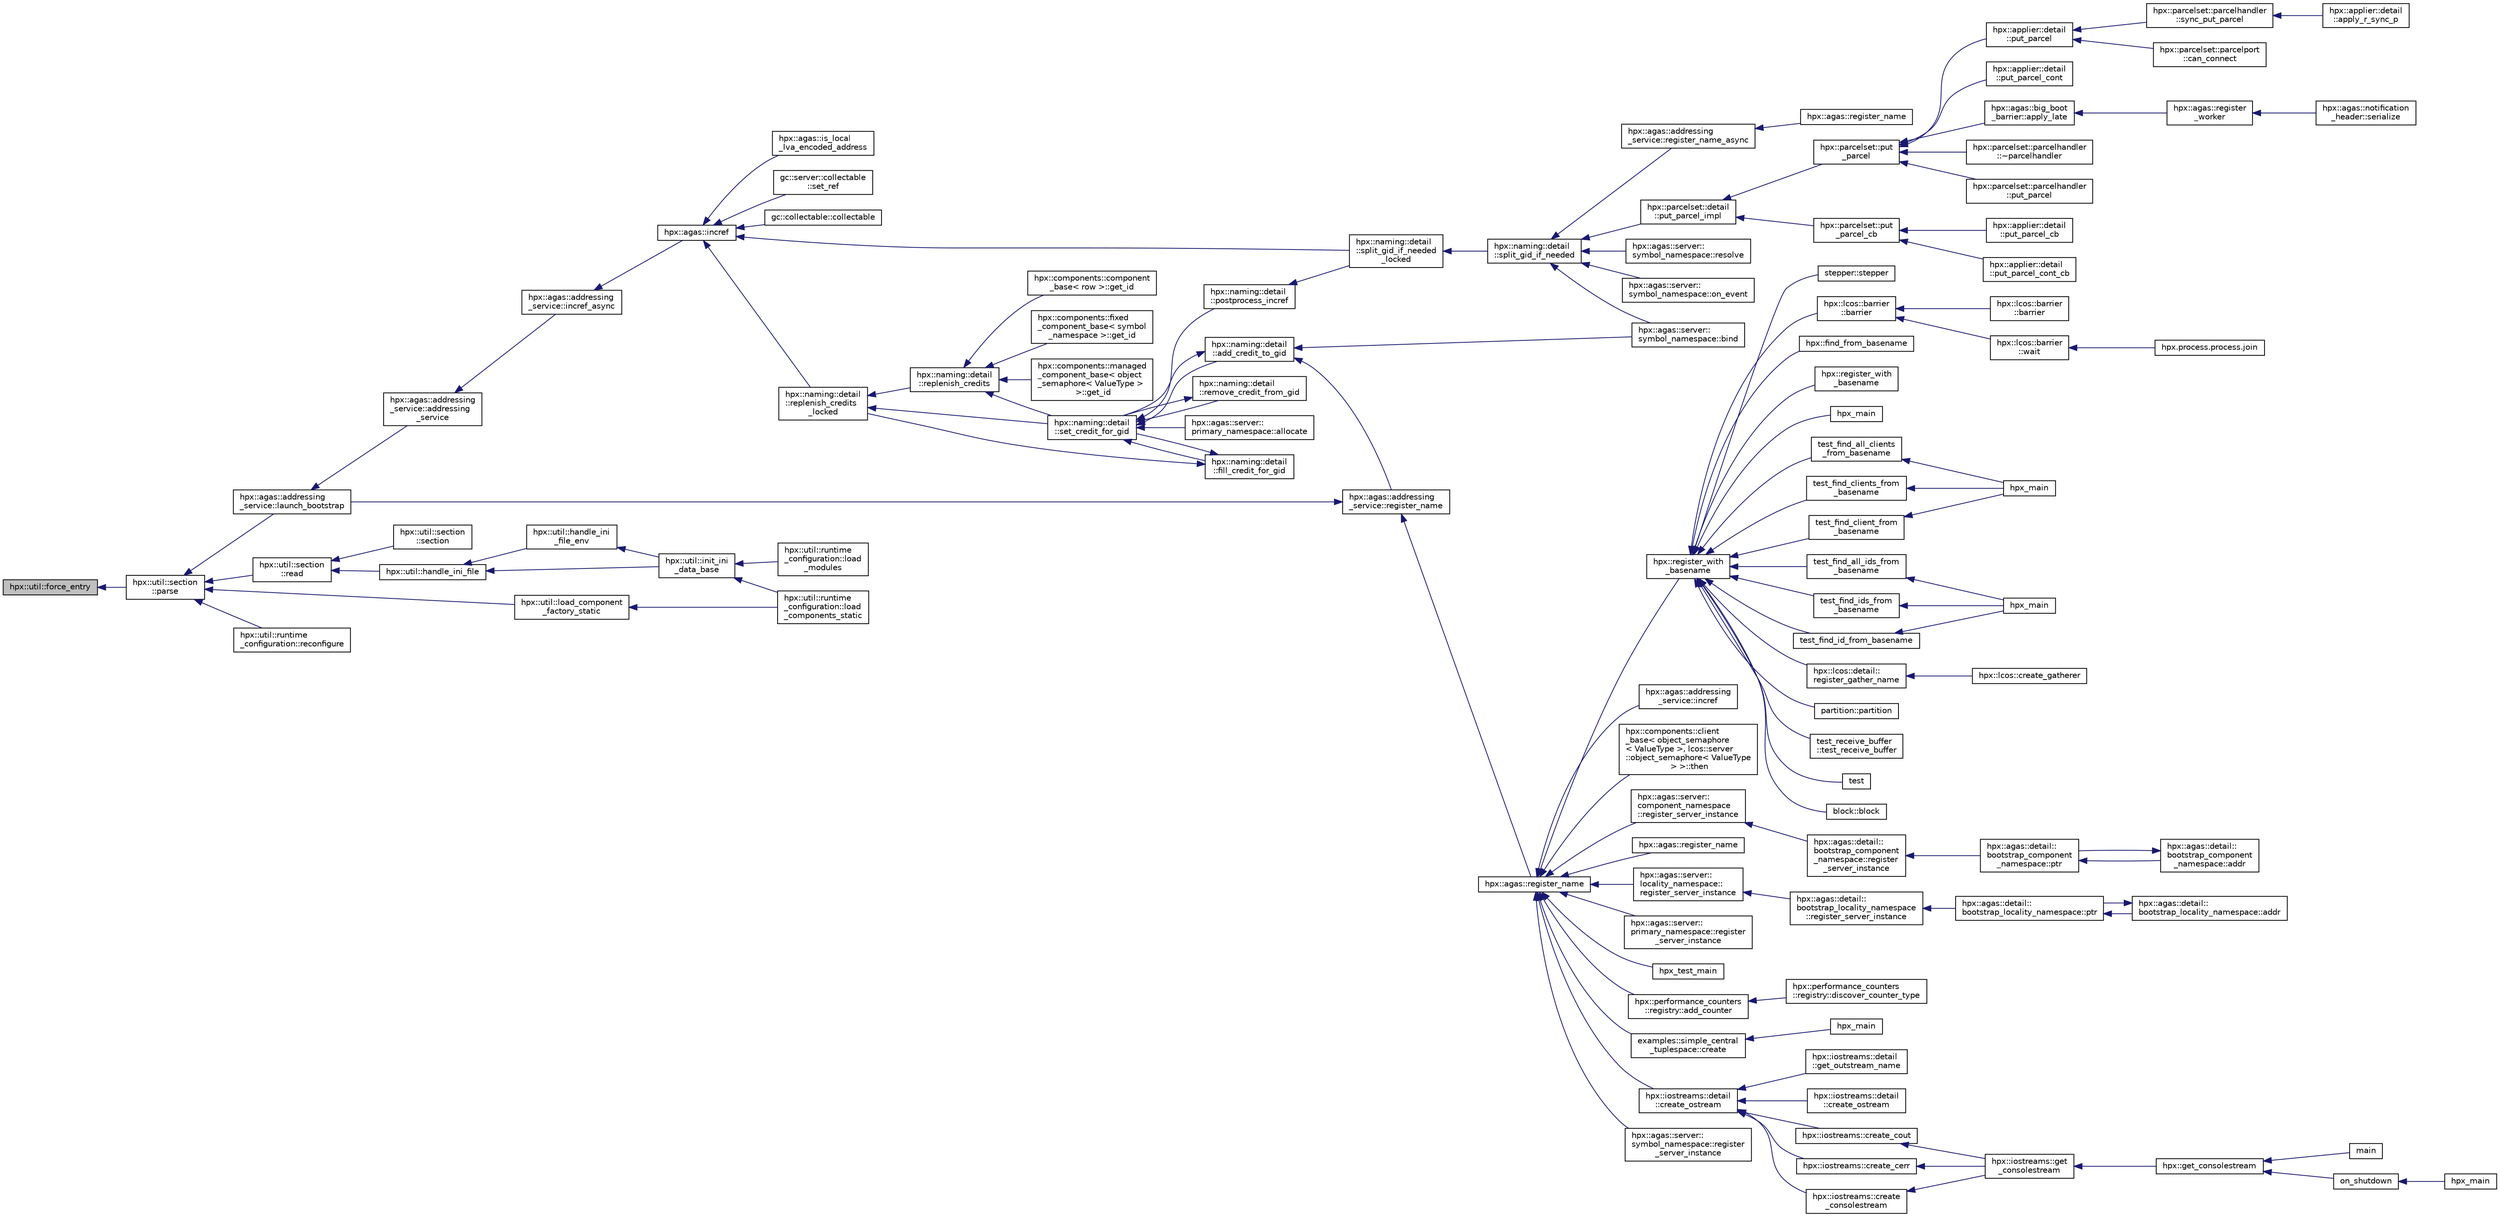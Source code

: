 digraph "hpx::util::force_entry"
{
  edge [fontname="Helvetica",fontsize="10",labelfontname="Helvetica",labelfontsize="10"];
  node [fontname="Helvetica",fontsize="10",shape=record];
  rankdir="LR";
  Node2826 [label="hpx::util::force_entry",height=0.2,width=0.4,color="black", fillcolor="grey75", style="filled", fontcolor="black"];
  Node2826 -> Node2827 [dir="back",color="midnightblue",fontsize="10",style="solid",fontname="Helvetica"];
  Node2827 [label="hpx::util::section\l::parse",height=0.2,width=0.4,color="black", fillcolor="white", style="filled",URL="$dd/de4/classhpx_1_1util_1_1section.html#ace8045f12ef654c88b68a2dfb0788cbd"];
  Node2827 -> Node2828 [dir="back",color="midnightblue",fontsize="10",style="solid",fontname="Helvetica"];
  Node2828 [label="hpx::agas::addressing\l_service::launch_bootstrap",height=0.2,width=0.4,color="black", fillcolor="white", style="filled",URL="$db/d58/structhpx_1_1agas_1_1addressing__service.html#a664380be3597d3ca31677b2ae5800e76"];
  Node2828 -> Node2829 [dir="back",color="midnightblue",fontsize="10",style="solid",fontname="Helvetica"];
  Node2829 [label="hpx::agas::addressing\l_service::addressing\l_service",height=0.2,width=0.4,color="black", fillcolor="white", style="filled",URL="$db/d58/structhpx_1_1agas_1_1addressing__service.html#a4cd885b12c530009f44f7372c197d54f"];
  Node2829 -> Node2830 [dir="back",color="midnightblue",fontsize="10",style="solid",fontname="Helvetica"];
  Node2830 [label="hpx::agas::addressing\l_service::incref_async",height=0.2,width=0.4,color="black", fillcolor="white", style="filled",URL="$db/d58/structhpx_1_1agas_1_1addressing__service.html#adae9df2634cf648f129f203c3678c1c1",tooltip="Increment the global reference count for the given id. "];
  Node2830 -> Node2831 [dir="back",color="midnightblue",fontsize="10",style="solid",fontname="Helvetica"];
  Node2831 [label="hpx::agas::incref",height=0.2,width=0.4,color="black", fillcolor="white", style="filled",URL="$dc/d54/namespacehpx_1_1agas.html#aad81d2ea721c1a5692e243ef07bf164f"];
  Node2831 -> Node2832 [dir="back",color="midnightblue",fontsize="10",style="solid",fontname="Helvetica"];
  Node2832 [label="hpx::agas::is_local\l_lva_encoded_address",height=0.2,width=0.4,color="black", fillcolor="white", style="filled",URL="$dc/d54/namespacehpx_1_1agas.html#abb5e5584ed3b536ace8e3f58415e24c2"];
  Node2831 -> Node2833 [dir="back",color="midnightblue",fontsize="10",style="solid",fontname="Helvetica"];
  Node2833 [label="gc::server::collectable\l::set_ref",height=0.2,width=0.4,color="black", fillcolor="white", style="filled",URL="$da/d76/structgc_1_1server_1_1collectable.html#a8e123e39f5a85da593dc15b5f872748d"];
  Node2831 -> Node2834 [dir="back",color="midnightblue",fontsize="10",style="solid",fontname="Helvetica"];
  Node2834 [label="gc::collectable::collectable",height=0.2,width=0.4,color="black", fillcolor="white", style="filled",URL="$da/d23/structgc_1_1collectable.html#a9ac791be34891330ff8192ac2ef68c7c"];
  Node2831 -> Node2835 [dir="back",color="midnightblue",fontsize="10",style="solid",fontname="Helvetica"];
  Node2835 [label="hpx::naming::detail\l::split_gid_if_needed\l_locked",height=0.2,width=0.4,color="black", fillcolor="white", style="filled",URL="$d5/d18/namespacehpx_1_1naming_1_1detail.html#a8a41d874bb719f702a76d483293d9d56"];
  Node2835 -> Node2836 [dir="back",color="midnightblue",fontsize="10",style="solid",fontname="Helvetica"];
  Node2836 [label="hpx::naming::detail\l::split_gid_if_needed",height=0.2,width=0.4,color="black", fillcolor="white", style="filled",URL="$d5/d18/namespacehpx_1_1naming_1_1detail.html#a106949fcb9087fb6bdca67d048d6568f"];
  Node2836 -> Node2837 [dir="back",color="midnightblue",fontsize="10",style="solid",fontname="Helvetica"];
  Node2837 [label="hpx::agas::addressing\l_service::register_name_async",height=0.2,width=0.4,color="black", fillcolor="white", style="filled",URL="$db/d58/structhpx_1_1agas_1_1addressing__service.html#adfd0ce835927a3c0396b6fc9e9fbb3cf"];
  Node2837 -> Node2838 [dir="back",color="midnightblue",fontsize="10",style="solid",fontname="Helvetica"];
  Node2838 [label="hpx::agas::register_name",height=0.2,width=0.4,color="black", fillcolor="white", style="filled",URL="$dc/d54/namespacehpx_1_1agas.html#adc43905ef74ad9948375f3948b64fc2f"];
  Node2836 -> Node2839 [dir="back",color="midnightblue",fontsize="10",style="solid",fontname="Helvetica"];
  Node2839 [label="hpx::parcelset::detail\l::put_parcel_impl",height=0.2,width=0.4,color="black", fillcolor="white", style="filled",URL="$dc/d4e/namespacehpx_1_1parcelset_1_1detail.html#a0dfe29365976960c7f5db6388e8ce603"];
  Node2839 -> Node2840 [dir="back",color="midnightblue",fontsize="10",style="solid",fontname="Helvetica"];
  Node2840 [label="hpx::parcelset::put\l_parcel",height=0.2,width=0.4,color="black", fillcolor="white", style="filled",URL="$d4/d41/namespacehpx_1_1parcelset.html#a53a9f5c6cf260dc8d06d194c96182b65"];
  Node2840 -> Node2841 [dir="back",color="midnightblue",fontsize="10",style="solid",fontname="Helvetica"];
  Node2841 [label="hpx::applier::detail\l::put_parcel",height=0.2,width=0.4,color="black", fillcolor="white", style="filled",URL="$d1/d2a/namespacehpx_1_1applier_1_1detail.html#a4d568b8071bb894a09fabfba232c2663"];
  Node2841 -> Node2842 [dir="back",color="midnightblue",fontsize="10",style="solid",fontname="Helvetica"];
  Node2842 [label="hpx::parcelset::parcelhandler\l::sync_put_parcel",height=0.2,width=0.4,color="black", fillcolor="white", style="filled",URL="$d4/d2f/classhpx_1_1parcelset_1_1parcelhandler.html#ad478f8b244ec822fcbcb84aa67b17497"];
  Node2842 -> Node2843 [dir="back",color="midnightblue",fontsize="10",style="solid",fontname="Helvetica"];
  Node2843 [label="hpx::applier::detail\l::apply_r_sync_p",height=0.2,width=0.4,color="black", fillcolor="white", style="filled",URL="$d1/d2a/namespacehpx_1_1applier_1_1detail.html#ab69485311adeb590afa621a4b4be595d"];
  Node2841 -> Node2844 [dir="back",color="midnightblue",fontsize="10",style="solid",fontname="Helvetica"];
  Node2844 [label="hpx::parcelset::parcelport\l::can_connect",height=0.2,width=0.4,color="black", fillcolor="white", style="filled",URL="$d9/d67/classhpx_1_1parcelset_1_1parcelport.html#a68bd6750625124e4de6309e74283a767"];
  Node2840 -> Node2845 [dir="back",color="midnightblue",fontsize="10",style="solid",fontname="Helvetica"];
  Node2845 [label="hpx::applier::detail\l::put_parcel_cont",height=0.2,width=0.4,color="black", fillcolor="white", style="filled",URL="$d1/d2a/namespacehpx_1_1applier_1_1detail.html#aa5119ce6a8f642d2bacf23dc42ade0f9"];
  Node2840 -> Node2846 [dir="back",color="midnightblue",fontsize="10",style="solid",fontname="Helvetica"];
  Node2846 [label="hpx::agas::big_boot\l_barrier::apply_late",height=0.2,width=0.4,color="black", fillcolor="white", style="filled",URL="$d8/db6/structhpx_1_1agas_1_1big__boot__barrier.html#a9148a04a25bea5a37d77b3ff20e1ebfb"];
  Node2846 -> Node2847 [dir="back",color="midnightblue",fontsize="10",style="solid",fontname="Helvetica"];
  Node2847 [label="hpx::agas::register\l_worker",height=0.2,width=0.4,color="black", fillcolor="white", style="filled",URL="$dc/d54/namespacehpx_1_1agas.html#a3c98dc053a97fca0f3f3b5719d9f8336"];
  Node2847 -> Node2848 [dir="back",color="midnightblue",fontsize="10",style="solid",fontname="Helvetica"];
  Node2848 [label="hpx::agas::notification\l_header::serialize",height=0.2,width=0.4,color="black", fillcolor="white", style="filled",URL="$de/dae/structhpx_1_1agas_1_1notification__header.html#aa028cf0e80baf9259523c340c4568634"];
  Node2840 -> Node2849 [dir="back",color="midnightblue",fontsize="10",style="solid",fontname="Helvetica"];
  Node2849 [label="hpx::parcelset::parcelhandler\l::~parcelhandler",height=0.2,width=0.4,color="black", fillcolor="white", style="filled",URL="$d4/d2f/classhpx_1_1parcelset_1_1parcelhandler.html#a938c1c4259b1be845dc0197465969a17"];
  Node2840 -> Node2850 [dir="back",color="midnightblue",fontsize="10",style="solid",fontname="Helvetica"];
  Node2850 [label="hpx::parcelset::parcelhandler\l::put_parcel",height=0.2,width=0.4,color="black", fillcolor="white", style="filled",URL="$d4/d2f/classhpx_1_1parcelset_1_1parcelhandler.html#aad45344f98c3f15456325c7270ae5ade"];
  Node2839 -> Node2851 [dir="back",color="midnightblue",fontsize="10",style="solid",fontname="Helvetica"];
  Node2851 [label="hpx::parcelset::put\l_parcel_cb",height=0.2,width=0.4,color="black", fillcolor="white", style="filled",URL="$d4/d41/namespacehpx_1_1parcelset.html#a44a60f48094a44cbb7f52b7807dc56ff"];
  Node2851 -> Node2852 [dir="back",color="midnightblue",fontsize="10",style="solid",fontname="Helvetica"];
  Node2852 [label="hpx::applier::detail\l::put_parcel_cb",height=0.2,width=0.4,color="black", fillcolor="white", style="filled",URL="$d1/d2a/namespacehpx_1_1applier_1_1detail.html#a96b7471f7a59fa4d3d298e562507c339"];
  Node2851 -> Node2853 [dir="back",color="midnightblue",fontsize="10",style="solid",fontname="Helvetica"];
  Node2853 [label="hpx::applier::detail\l::put_parcel_cont_cb",height=0.2,width=0.4,color="black", fillcolor="white", style="filled",URL="$d1/d2a/namespacehpx_1_1applier_1_1detail.html#acb5d7569cd53998c51e4b48f09d62e83"];
  Node2836 -> Node2854 [dir="back",color="midnightblue",fontsize="10",style="solid",fontname="Helvetica"];
  Node2854 [label="hpx::agas::server::\lsymbol_namespace::bind",height=0.2,width=0.4,color="black", fillcolor="white", style="filled",URL="$dc/da6/structhpx_1_1agas_1_1server_1_1symbol__namespace.html#a229ead0876ac8c5754793a2ca68de559"];
  Node2836 -> Node2855 [dir="back",color="midnightblue",fontsize="10",style="solid",fontname="Helvetica"];
  Node2855 [label="hpx::agas::server::\lsymbol_namespace::resolve",height=0.2,width=0.4,color="black", fillcolor="white", style="filled",URL="$dc/da6/structhpx_1_1agas_1_1server_1_1symbol__namespace.html#aec3fc24e40dc96142eb77537945e92d5"];
  Node2836 -> Node2856 [dir="back",color="midnightblue",fontsize="10",style="solid",fontname="Helvetica"];
  Node2856 [label="hpx::agas::server::\lsymbol_namespace::on_event",height=0.2,width=0.4,color="black", fillcolor="white", style="filled",URL="$dc/da6/structhpx_1_1agas_1_1server_1_1symbol__namespace.html#abbfcf18e8d40612e4fa618a39a2fc492"];
  Node2831 -> Node2857 [dir="back",color="midnightblue",fontsize="10",style="solid",fontname="Helvetica"];
  Node2857 [label="hpx::naming::detail\l::replenish_credits\l_locked",height=0.2,width=0.4,color="black", fillcolor="white", style="filled",URL="$d5/d18/namespacehpx_1_1naming_1_1detail.html#a011ed4fa9a2f4d4319adc54943fa03d6"];
  Node2857 -> Node2858 [dir="back",color="midnightblue",fontsize="10",style="solid",fontname="Helvetica"];
  Node2858 [label="hpx::naming::detail\l::replenish_credits",height=0.2,width=0.4,color="black", fillcolor="white", style="filled",URL="$d5/d18/namespacehpx_1_1naming_1_1detail.html#aab806d937bd01894af129d3d3cbb22f4"];
  Node2858 -> Node2859 [dir="back",color="midnightblue",fontsize="10",style="solid",fontname="Helvetica"];
  Node2859 [label="hpx::components::component\l_base\< row \>::get_id",height=0.2,width=0.4,color="black", fillcolor="white", style="filled",URL="$d2/de6/classhpx_1_1components_1_1component__base.html#a4c8fd93514039bdf01c48d66d82b19cd"];
  Node2858 -> Node2860 [dir="back",color="midnightblue",fontsize="10",style="solid",fontname="Helvetica"];
  Node2860 [label="hpx::components::fixed\l_component_base\< symbol\l_namespace \>::get_id",height=0.2,width=0.4,color="black", fillcolor="white", style="filled",URL="$df/dfd/classhpx_1_1components_1_1fixed__component__base.html#a3066d2c2779a65cd20ce98b87e4dd4c2"];
  Node2858 -> Node2861 [dir="back",color="midnightblue",fontsize="10",style="solid",fontname="Helvetica"];
  Node2861 [label="hpx::components::managed\l_component_base\< object\l_semaphore\< ValueType \>\l \>::get_id",height=0.2,width=0.4,color="black", fillcolor="white", style="filled",URL="$d1/d7b/classhpx_1_1components_1_1managed__component__base.html#ac026850ad861e1da5393943cf5751708"];
  Node2858 -> Node2862 [dir="back",color="midnightblue",fontsize="10",style="solid",fontname="Helvetica"];
  Node2862 [label="hpx::naming::detail\l::set_credit_for_gid",height=0.2,width=0.4,color="black", fillcolor="white", style="filled",URL="$d5/d18/namespacehpx_1_1naming_1_1detail.html#a87703193ff814a4e1c912e98e655ec51"];
  Node2862 -> Node2863 [dir="back",color="midnightblue",fontsize="10",style="solid",fontname="Helvetica"];
  Node2863 [label="hpx::naming::detail\l::postprocess_incref",height=0.2,width=0.4,color="black", fillcolor="white", style="filled",URL="$d5/d18/namespacehpx_1_1naming_1_1detail.html#a9d2708b2b1a4087d64195137b077ef1d"];
  Node2863 -> Node2835 [dir="back",color="midnightblue",fontsize="10",style="solid",fontname="Helvetica"];
  Node2862 -> Node2864 [dir="back",color="midnightblue",fontsize="10",style="solid",fontname="Helvetica"];
  Node2864 [label="hpx::naming::detail\l::add_credit_to_gid",height=0.2,width=0.4,color="black", fillcolor="white", style="filled",URL="$d5/d18/namespacehpx_1_1naming_1_1detail.html#ab13848a91587535a393be4def980e832"];
  Node2864 -> Node2865 [dir="back",color="midnightblue",fontsize="10",style="solid",fontname="Helvetica"];
  Node2865 [label="hpx::agas::addressing\l_service::register_name",height=0.2,width=0.4,color="black", fillcolor="white", style="filled",URL="$db/d58/structhpx_1_1agas_1_1addressing__service.html#a5929d7fd681a5ed692bfbeaa503fc32d",tooltip="Register a global name with a global address (id) "];
  Node2865 -> Node2828 [dir="back",color="midnightblue",fontsize="10",style="solid",fontname="Helvetica"];
  Node2865 -> Node2866 [dir="back",color="midnightblue",fontsize="10",style="solid",fontname="Helvetica"];
  Node2866 [label="hpx::agas::register_name",height=0.2,width=0.4,color="black", fillcolor="white", style="filled",URL="$dc/d54/namespacehpx_1_1agas.html#a3812793adbf5e7d8c6b468595ac0823f"];
  Node2866 -> Node2867 [dir="back",color="midnightblue",fontsize="10",style="solid",fontname="Helvetica"];
  Node2867 [label="hpx::register_with\l_basename",height=0.2,width=0.4,color="black", fillcolor="white", style="filled",URL="$d8/d83/namespacehpx.html#acf88178dc8c98cb0d7396325b3ccffdd",tooltip="Register the given id using the given base name. "];
  Node2867 -> Node2868 [dir="back",color="midnightblue",fontsize="10",style="solid",fontname="Helvetica"];
  Node2868 [label="stepper::stepper",height=0.2,width=0.4,color="black", fillcolor="white", style="filled",URL="$d0/da6/structstepper.html#a3d3b661e2502d80c80775c190f5585e2"];
  Node2867 -> Node2869 [dir="back",color="midnightblue",fontsize="10",style="solid",fontname="Helvetica"];
  Node2869 [label="hpx::lcos::barrier\l::barrier",height=0.2,width=0.4,color="black", fillcolor="white", style="filled",URL="$d9/dab/classhpx_1_1lcos_1_1barrier.html#ae8e5bad1b2828970404b5d280137d579"];
  Node2869 -> Node2870 [dir="back",color="midnightblue",fontsize="10",style="solid",fontname="Helvetica"];
  Node2870 [label="hpx::lcos::barrier\l::barrier",height=0.2,width=0.4,color="black", fillcolor="white", style="filled",URL="$d9/dab/classhpx_1_1lcos_1_1barrier.html#a8a9fc05508fad7cd1d8014bee0e1d221"];
  Node2869 -> Node2871 [dir="back",color="midnightblue",fontsize="10",style="solid",fontname="Helvetica"];
  Node2871 [label="hpx::lcos::barrier\l::wait",height=0.2,width=0.4,color="black", fillcolor="white", style="filled",URL="$d9/dab/classhpx_1_1lcos_1_1barrier.html#a1fcac5ce49dd1b9800affc8c8b84e4c9"];
  Node2871 -> Node2872 [dir="back",color="midnightblue",fontsize="10",style="solid",fontname="Helvetica"];
  Node2872 [label="hpx.process.process.join",height=0.2,width=0.4,color="black", fillcolor="white", style="filled",URL="$d3/d41/classhpx_1_1process_1_1process.html#acc7ec4687f3bf5ae121ef7b494d991d8"];
  Node2867 -> Node2873 [dir="back",color="midnightblue",fontsize="10",style="solid",fontname="Helvetica"];
  Node2873 [label="hpx::find_from_basename",height=0.2,width=0.4,color="black", fillcolor="white", style="filled",URL="$d8/d83/namespacehpx.html#a02d4c4317d9d663b22c2e47aab0b56df",tooltip="Return registered id from the given base name and sequence number. "];
  Node2867 -> Node2874 [dir="back",color="midnightblue",fontsize="10",style="solid",fontname="Helvetica"];
  Node2874 [label="hpx::register_with\l_basename",height=0.2,width=0.4,color="black", fillcolor="white", style="filled",URL="$d8/d83/namespacehpx.html#a09a6c6ffc84d21df225c3f5730de31d0"];
  Node2867 -> Node2875 [dir="back",color="midnightblue",fontsize="10",style="solid",fontname="Helvetica"];
  Node2875 [label="hpx_main",height=0.2,width=0.4,color="black", fillcolor="white", style="filled",URL="$db/d8d/duplicate__id__registration__1596_8cpp.html#aefd26dd818037509b2241068d57e3e1d"];
  Node2867 -> Node2876 [dir="back",color="midnightblue",fontsize="10",style="solid",fontname="Helvetica"];
  Node2876 [label="test_find_all_clients\l_from_basename",height=0.2,width=0.4,color="black", fillcolor="white", style="filled",URL="$dc/d15/find__clients__from__prefix_8cpp.html#aa57a9747db04f3feb78e2e423232d1f9"];
  Node2876 -> Node2877 [dir="back",color="midnightblue",fontsize="10",style="solid",fontname="Helvetica"];
  Node2877 [label="hpx_main",height=0.2,width=0.4,color="black", fillcolor="white", style="filled",URL="$dc/d15/find__clients__from__prefix_8cpp.html#aefd26dd818037509b2241068d57e3e1d"];
  Node2867 -> Node2878 [dir="back",color="midnightblue",fontsize="10",style="solid",fontname="Helvetica"];
  Node2878 [label="test_find_clients_from\l_basename",height=0.2,width=0.4,color="black", fillcolor="white", style="filled",URL="$dc/d15/find__clients__from__prefix_8cpp.html#a6fef840f56014443521cc99c2d9d781c"];
  Node2878 -> Node2877 [dir="back",color="midnightblue",fontsize="10",style="solid",fontname="Helvetica"];
  Node2867 -> Node2879 [dir="back",color="midnightblue",fontsize="10",style="solid",fontname="Helvetica"];
  Node2879 [label="test_find_client_from\l_basename",height=0.2,width=0.4,color="black", fillcolor="white", style="filled",URL="$dc/d15/find__clients__from__prefix_8cpp.html#a61a7f45bc9dd018d57ea2230824dab25"];
  Node2879 -> Node2877 [dir="back",color="midnightblue",fontsize="10",style="solid",fontname="Helvetica"];
  Node2867 -> Node2880 [dir="back",color="midnightblue",fontsize="10",style="solid",fontname="Helvetica"];
  Node2880 [label="test_find_all_ids_from\l_basename",height=0.2,width=0.4,color="black", fillcolor="white", style="filled",URL="$dc/df3/find__ids__from__prefix_8cpp.html#a369302d85871c563e109f575d4c3d29c"];
  Node2880 -> Node2881 [dir="back",color="midnightblue",fontsize="10",style="solid",fontname="Helvetica"];
  Node2881 [label="hpx_main",height=0.2,width=0.4,color="black", fillcolor="white", style="filled",URL="$dc/df3/find__ids__from__prefix_8cpp.html#aefd26dd818037509b2241068d57e3e1d"];
  Node2867 -> Node2882 [dir="back",color="midnightblue",fontsize="10",style="solid",fontname="Helvetica"];
  Node2882 [label="test_find_ids_from\l_basename",height=0.2,width=0.4,color="black", fillcolor="white", style="filled",URL="$dc/df3/find__ids__from__prefix_8cpp.html#a4526a7a41c258e2aedcdabd4ece4f4ba"];
  Node2882 -> Node2881 [dir="back",color="midnightblue",fontsize="10",style="solid",fontname="Helvetica"];
  Node2867 -> Node2883 [dir="back",color="midnightblue",fontsize="10",style="solid",fontname="Helvetica"];
  Node2883 [label="test_find_id_from_basename",height=0.2,width=0.4,color="black", fillcolor="white", style="filled",URL="$dc/df3/find__ids__from__prefix_8cpp.html#a35b932e250f78d774db87c971e42adce"];
  Node2883 -> Node2881 [dir="back",color="midnightblue",fontsize="10",style="solid",fontname="Helvetica"];
  Node2867 -> Node2884 [dir="back",color="midnightblue",fontsize="10",style="solid",fontname="Helvetica"];
  Node2884 [label="hpx::lcos::detail::\lregister_gather_name",height=0.2,width=0.4,color="black", fillcolor="white", style="filled",URL="$d4/d6c/namespacehpx_1_1lcos_1_1detail.html#afb3d3eafe04150308d004869a96242b3"];
  Node2884 -> Node2885 [dir="back",color="midnightblue",fontsize="10",style="solid",fontname="Helvetica"];
  Node2885 [label="hpx::lcos::create_gatherer",height=0.2,width=0.4,color="black", fillcolor="white", style="filled",URL="$d2/dc9/namespacehpx_1_1lcos.html#aaa3e2a825ca566eee4e3c0cfc19b5dc3"];
  Node2867 -> Node2886 [dir="back",color="midnightblue",fontsize="10",style="solid",fontname="Helvetica"];
  Node2886 [label="partition::partition",height=0.2,width=0.4,color="black", fillcolor="white", style="filled",URL="$d3/d98/structpartition.html#a949115c70a8ed7802ec756677063507b"];
  Node2867 -> Node2887 [dir="back",color="midnightblue",fontsize="10",style="solid",fontname="Helvetica"];
  Node2887 [label="test_receive_buffer\l::test_receive_buffer",height=0.2,width=0.4,color="black", fillcolor="white", style="filled",URL="$d1/d2e/structtest__receive__buffer.html#a501e8703c3a9d33b23c67cc3782a3052"];
  Node2867 -> Node2888 [dir="back",color="midnightblue",fontsize="10",style="solid",fontname="Helvetica"];
  Node2888 [label="test",height=0.2,width=0.4,color="black", fillcolor="white", style="filled",URL="$db/d95/register__with__basename__1804_8cpp.html#ae1a3968e7947464bee7714f6d43b7002"];
  Node2867 -> Node2889 [dir="back",color="midnightblue",fontsize="10",style="solid",fontname="Helvetica"];
  Node2889 [label="block::block",height=0.2,width=0.4,color="black", fillcolor="white", style="filled",URL="$d1/d7f/structblock.html#ad2fe04030b850ffa3f213c85f848c0c9"];
  Node2866 -> Node2890 [dir="back",color="midnightblue",fontsize="10",style="solid",fontname="Helvetica"];
  Node2890 [label="hpx::agas::addressing\l_service::incref",height=0.2,width=0.4,color="black", fillcolor="white", style="filled",URL="$db/d58/structhpx_1_1agas_1_1addressing__service.html#a77add8ef493b3ff577876bbbde8b2ead"];
  Node2866 -> Node2891 [dir="back",color="midnightblue",fontsize="10",style="solid",fontname="Helvetica"];
  Node2891 [label="hpx::components::client\l_base\< object_semaphore\l\< ValueType \>, lcos::server\l::object_semaphore\< ValueType\l \> \>::then",height=0.2,width=0.4,color="black", fillcolor="white", style="filled",URL="$d9/dad/classhpx_1_1components_1_1client__base.html#a195e205b5917c50455e9eab169045a2f"];
  Node2866 -> Node2892 [dir="back",color="midnightblue",fontsize="10",style="solid",fontname="Helvetica"];
  Node2892 [label="hpx::agas::server::\lcomponent_namespace\l::register_server_instance",height=0.2,width=0.4,color="black", fillcolor="white", style="filled",URL="$d4/dc8/structhpx_1_1agas_1_1server_1_1component__namespace.html#aa114cf679cc56f70c05ab18aff971ecb"];
  Node2892 -> Node2893 [dir="back",color="midnightblue",fontsize="10",style="solid",fontname="Helvetica"];
  Node2893 [label="hpx::agas::detail::\lbootstrap_component\l_namespace::register\l_server_instance",height=0.2,width=0.4,color="black", fillcolor="white", style="filled",URL="$d4/db7/structhpx_1_1agas_1_1detail_1_1bootstrap__component__namespace.html#abbc31dcbeb87361092d40afcfbd456b8"];
  Node2893 -> Node2894 [dir="back",color="midnightblue",fontsize="10",style="solid",fontname="Helvetica"];
  Node2894 [label="hpx::agas::detail::\lbootstrap_component\l_namespace::ptr",height=0.2,width=0.4,color="black", fillcolor="white", style="filled",URL="$d4/db7/structhpx_1_1agas_1_1detail_1_1bootstrap__component__namespace.html#a2ddc1b51e40d6b5c32f7eeba52a7527d"];
  Node2894 -> Node2895 [dir="back",color="midnightblue",fontsize="10",style="solid",fontname="Helvetica"];
  Node2895 [label="hpx::agas::detail::\lbootstrap_component\l_namespace::addr",height=0.2,width=0.4,color="black", fillcolor="white", style="filled",URL="$d4/db7/structhpx_1_1agas_1_1detail_1_1bootstrap__component__namespace.html#a4947343cef580d3a72f9fcb6803a54b1"];
  Node2895 -> Node2894 [dir="back",color="midnightblue",fontsize="10",style="solid",fontname="Helvetica"];
  Node2866 -> Node2896 [dir="back",color="midnightblue",fontsize="10",style="solid",fontname="Helvetica"];
  Node2896 [label="hpx::agas::register_name",height=0.2,width=0.4,color="black", fillcolor="white", style="filled",URL="$dc/d54/namespacehpx_1_1agas.html#a2430195ce3eb5a044693ffff42ac4124"];
  Node2866 -> Node2897 [dir="back",color="midnightblue",fontsize="10",style="solid",fontname="Helvetica"];
  Node2897 [label="hpx::agas::server::\llocality_namespace::\lregister_server_instance",height=0.2,width=0.4,color="black", fillcolor="white", style="filled",URL="$dc/d72/structhpx_1_1agas_1_1server_1_1locality__namespace.html#af1491746c7368e3824c99bc100f18734"];
  Node2897 -> Node2898 [dir="back",color="midnightblue",fontsize="10",style="solid",fontname="Helvetica"];
  Node2898 [label="hpx::agas::detail::\lbootstrap_locality_namespace\l::register_server_instance",height=0.2,width=0.4,color="black", fillcolor="white", style="filled",URL="$d2/d28/structhpx_1_1agas_1_1detail_1_1bootstrap__locality__namespace.html#ae300573bed5ba4de244854736bc93372"];
  Node2898 -> Node2899 [dir="back",color="midnightblue",fontsize="10",style="solid",fontname="Helvetica"];
  Node2899 [label="hpx::agas::detail::\lbootstrap_locality_namespace::ptr",height=0.2,width=0.4,color="black", fillcolor="white", style="filled",URL="$d2/d28/structhpx_1_1agas_1_1detail_1_1bootstrap__locality__namespace.html#a5d4dcef228d9a8e6040f2e404546a7b8"];
  Node2899 -> Node2900 [dir="back",color="midnightblue",fontsize="10",style="solid",fontname="Helvetica"];
  Node2900 [label="hpx::agas::detail::\lbootstrap_locality_namespace::addr",height=0.2,width=0.4,color="black", fillcolor="white", style="filled",URL="$d2/d28/structhpx_1_1agas_1_1detail_1_1bootstrap__locality__namespace.html#a6a5b1a39f25283d49aae9a42b5c4388a"];
  Node2900 -> Node2899 [dir="back",color="midnightblue",fontsize="10",style="solid",fontname="Helvetica"];
  Node2866 -> Node2901 [dir="back",color="midnightblue",fontsize="10",style="solid",fontname="Helvetica"];
  Node2901 [label="hpx::agas::server::\lprimary_namespace::register\l_server_instance",height=0.2,width=0.4,color="black", fillcolor="white", style="filled",URL="$d7/d3a/structhpx_1_1agas_1_1server_1_1primary__namespace.html#a8d3a53331e87a1a6a16a53a0f5c5d759"];
  Node2866 -> Node2902 [dir="back",color="midnightblue",fontsize="10",style="solid",fontname="Helvetica"];
  Node2902 [label="hpx_test_main",height=0.2,width=0.4,color="black", fillcolor="white", style="filled",URL="$d9/deb/refcnted__symbol__to__local__object_8cpp.html#a9a1c75cfa4bc8637fb9e22dfdca0891a"];
  Node2866 -> Node2903 [dir="back",color="midnightblue",fontsize="10",style="solid",fontname="Helvetica"];
  Node2903 [label="hpx::performance_counters\l::registry::add_counter",height=0.2,width=0.4,color="black", fillcolor="white", style="filled",URL="$d2/d02/classhpx_1_1performance__counters_1_1registry.html#a161780fff85c669515be3253f0e29fa5",tooltip="Add an existing performance counter instance to the registry. "];
  Node2903 -> Node2904 [dir="back",color="midnightblue",fontsize="10",style="solid",fontname="Helvetica"];
  Node2904 [label="hpx::performance_counters\l::registry::discover_counter_type",height=0.2,width=0.4,color="black", fillcolor="white", style="filled",URL="$d2/d02/classhpx_1_1performance__counters_1_1registry.html#af060ad9ba59fefe302c89bd8e80227d9"];
  Node2866 -> Node2905 [dir="back",color="midnightblue",fontsize="10",style="solid",fontname="Helvetica"];
  Node2905 [label="examples::simple_central\l_tuplespace::create",height=0.2,width=0.4,color="black", fillcolor="white", style="filled",URL="$d5/d1b/classexamples_1_1simple__central__tuplespace.html#a56c807f1fdd13e282e0ab8f45fdcf0b7"];
  Node2905 -> Node2906 [dir="back",color="midnightblue",fontsize="10",style="solid",fontname="Helvetica"];
  Node2906 [label="hpx_main",height=0.2,width=0.4,color="black", fillcolor="white", style="filled",URL="$d1/d7b/simple__central__tuplespace__client_8cpp.html#aefd26dd818037509b2241068d57e3e1d"];
  Node2866 -> Node2907 [dir="back",color="midnightblue",fontsize="10",style="solid",fontname="Helvetica"];
  Node2907 [label="hpx::iostreams::detail\l::create_ostream",height=0.2,width=0.4,color="black", fillcolor="white", style="filled",URL="$de/d26/namespacehpx_1_1iostreams_1_1detail.html#a2532c6c409d765cc96f0f062dd1807ea"];
  Node2907 -> Node2908 [dir="back",color="midnightblue",fontsize="10",style="solid",fontname="Helvetica"];
  Node2908 [label="hpx::iostreams::detail\l::get_outstream_name",height=0.2,width=0.4,color="black", fillcolor="white", style="filled",URL="$de/d26/namespacehpx_1_1iostreams_1_1detail.html#a4e5f42733aacfd1b6f845141cc8bd755"];
  Node2907 -> Node2909 [dir="back",color="midnightblue",fontsize="10",style="solid",fontname="Helvetica"];
  Node2909 [label="hpx::iostreams::detail\l::create_ostream",height=0.2,width=0.4,color="black", fillcolor="white", style="filled",URL="$de/d26/namespacehpx_1_1iostreams_1_1detail.html#a6a1ed0a7709d7cba5b0feb9d3752fb31"];
  Node2907 -> Node2910 [dir="back",color="midnightblue",fontsize="10",style="solid",fontname="Helvetica"];
  Node2910 [label="hpx::iostreams::create_cout",height=0.2,width=0.4,color="black", fillcolor="white", style="filled",URL="$dd/d1d/namespacehpx_1_1iostreams.html#a9a178fadf70f9b3c6f74274409a7bc69"];
  Node2910 -> Node2911 [dir="back",color="midnightblue",fontsize="10",style="solid",fontname="Helvetica"];
  Node2911 [label="hpx::iostreams::get\l_consolestream",height=0.2,width=0.4,color="black", fillcolor="white", style="filled",URL="$dd/d1d/namespacehpx_1_1iostreams.html#ac4a2ed792a4f5bdcb286ba83f5cd261d"];
  Node2911 -> Node2912 [dir="back",color="midnightblue",fontsize="10",style="solid",fontname="Helvetica"];
  Node2912 [label="hpx::get_consolestream",height=0.2,width=0.4,color="black", fillcolor="white", style="filled",URL="$d8/d83/namespacehpx.html#af305e0b2731f998440d87c7500187a11"];
  Node2912 -> Node2913 [dir="back",color="midnightblue",fontsize="10",style="solid",fontname="Helvetica"];
  Node2913 [label="main",height=0.2,width=0.4,color="black", fillcolor="white", style="filled",URL="$db/dd0/lost__output__2236_8cpp.html#a3c04138a5bfe5d72780bb7e82a18e627"];
  Node2912 -> Node2914 [dir="back",color="midnightblue",fontsize="10",style="solid",fontname="Helvetica"];
  Node2914 [label="on_shutdown",height=0.2,width=0.4,color="black", fillcolor="white", style="filled",URL="$de/d67/no__output__1173_8cpp.html#ada3655c097ed162539aadedb0de3673b"];
  Node2914 -> Node2915 [dir="back",color="midnightblue",fontsize="10",style="solid",fontname="Helvetica"];
  Node2915 [label="hpx_main",height=0.2,width=0.4,color="black", fillcolor="white", style="filled",URL="$de/d67/no__output__1173_8cpp.html#a4ca51ec94fa82421fc621b58eef7b01c"];
  Node2907 -> Node2916 [dir="back",color="midnightblue",fontsize="10",style="solid",fontname="Helvetica"];
  Node2916 [label="hpx::iostreams::create_cerr",height=0.2,width=0.4,color="black", fillcolor="white", style="filled",URL="$dd/d1d/namespacehpx_1_1iostreams.html#aecf4f2ddc53a24fe917ce7cca0bda378"];
  Node2916 -> Node2911 [dir="back",color="midnightblue",fontsize="10",style="solid",fontname="Helvetica"];
  Node2907 -> Node2917 [dir="back",color="midnightblue",fontsize="10",style="solid",fontname="Helvetica"];
  Node2917 [label="hpx::iostreams::create\l_consolestream",height=0.2,width=0.4,color="black", fillcolor="white", style="filled",URL="$dd/d1d/namespacehpx_1_1iostreams.html#ade2ebf54e04b80ddcf3c31dd0bad5ece"];
  Node2917 -> Node2911 [dir="back",color="midnightblue",fontsize="10",style="solid",fontname="Helvetica"];
  Node2866 -> Node2918 [dir="back",color="midnightblue",fontsize="10",style="solid",fontname="Helvetica"];
  Node2918 [label="hpx::agas::server::\lsymbol_namespace::register\l_server_instance",height=0.2,width=0.4,color="black", fillcolor="white", style="filled",URL="$dc/da6/structhpx_1_1agas_1_1server_1_1symbol__namespace.html#ac7de45f2a45cfccf925b88563f61efb0"];
  Node2864 -> Node2862 [dir="back",color="midnightblue",fontsize="10",style="solid",fontname="Helvetica"];
  Node2864 -> Node2854 [dir="back",color="midnightblue",fontsize="10",style="solid",fontname="Helvetica"];
  Node2862 -> Node2919 [dir="back",color="midnightblue",fontsize="10",style="solid",fontname="Helvetica"];
  Node2919 [label="hpx::naming::detail\l::remove_credit_from_gid",height=0.2,width=0.4,color="black", fillcolor="white", style="filled",URL="$d5/d18/namespacehpx_1_1naming_1_1detail.html#a3ccb4b028c2c757c0fabdfe58ac07e47"];
  Node2919 -> Node2862 [dir="back",color="midnightblue",fontsize="10",style="solid",fontname="Helvetica"];
  Node2862 -> Node2920 [dir="back",color="midnightblue",fontsize="10",style="solid",fontname="Helvetica"];
  Node2920 [label="hpx::naming::detail\l::fill_credit_for_gid",height=0.2,width=0.4,color="black", fillcolor="white", style="filled",URL="$d5/d18/namespacehpx_1_1naming_1_1detail.html#a3ec890e6a5b5c8fbd21b11dfe7e50352"];
  Node2920 -> Node2857 [dir="back",color="midnightblue",fontsize="10",style="solid",fontname="Helvetica"];
  Node2920 -> Node2862 [dir="back",color="midnightblue",fontsize="10",style="solid",fontname="Helvetica"];
  Node2862 -> Node2921 [dir="back",color="midnightblue",fontsize="10",style="solid",fontname="Helvetica"];
  Node2921 [label="hpx::agas::server::\lprimary_namespace::allocate",height=0.2,width=0.4,color="black", fillcolor="white", style="filled",URL="$d7/d3a/structhpx_1_1agas_1_1server_1_1primary__namespace.html#a87560fb730ac846b91fc7287dc4e247b"];
  Node2857 -> Node2862 [dir="back",color="midnightblue",fontsize="10",style="solid",fontname="Helvetica"];
  Node2827 -> Node2922 [dir="back",color="midnightblue",fontsize="10",style="solid",fontname="Helvetica"];
  Node2922 [label="hpx::util::section\l::read",height=0.2,width=0.4,color="black", fillcolor="white", style="filled",URL="$dd/de4/classhpx_1_1util_1_1section.html#ad925ac8153d1adb2855f2cc51204d57a"];
  Node2922 -> Node2923 [dir="back",color="midnightblue",fontsize="10",style="solid",fontname="Helvetica"];
  Node2923 [label="hpx::util::section\l::section",height=0.2,width=0.4,color="black", fillcolor="white", style="filled",URL="$dd/de4/classhpx_1_1util_1_1section.html#a0e13ed55e56770768776c201f357acbc"];
  Node2922 -> Node2924 [dir="back",color="midnightblue",fontsize="10",style="solid",fontname="Helvetica"];
  Node2924 [label="hpx::util::handle_ini_file",height=0.2,width=0.4,color="black", fillcolor="white", style="filled",URL="$df/dad/namespacehpx_1_1util.html#a0cd6996cab36330710a5ac4226d40999"];
  Node2924 -> Node2925 [dir="back",color="midnightblue",fontsize="10",style="solid",fontname="Helvetica"];
  Node2925 [label="hpx::util::handle_ini\l_file_env",height=0.2,width=0.4,color="black", fillcolor="white", style="filled",URL="$df/dad/namespacehpx_1_1util.html#abb8ca36e9700c890611d438279bd620f"];
  Node2925 -> Node2926 [dir="back",color="midnightblue",fontsize="10",style="solid",fontname="Helvetica"];
  Node2926 [label="hpx::util::init_ini\l_data_base",height=0.2,width=0.4,color="black", fillcolor="white", style="filled",URL="$df/dad/namespacehpx_1_1util.html#ab566fa2b40fa66f39fe541773fce6dca"];
  Node2926 -> Node2927 [dir="back",color="midnightblue",fontsize="10",style="solid",fontname="Helvetica"];
  Node2927 [label="hpx::util::runtime\l_configuration::load\l_components_static",height=0.2,width=0.4,color="black", fillcolor="white", style="filled",URL="$d8/d70/classhpx_1_1util_1_1runtime__configuration.html#a81e7448f948de77b321fb533623a4558"];
  Node2926 -> Node2928 [dir="back",color="midnightblue",fontsize="10",style="solid",fontname="Helvetica"];
  Node2928 [label="hpx::util::runtime\l_configuration::load\l_modules",height=0.2,width=0.4,color="black", fillcolor="white", style="filled",URL="$d8/d70/classhpx_1_1util_1_1runtime__configuration.html#a684c450613a1e9286639e43b793a07ce"];
  Node2924 -> Node2926 [dir="back",color="midnightblue",fontsize="10",style="solid",fontname="Helvetica"];
  Node2827 -> Node2929 [dir="back",color="midnightblue",fontsize="10",style="solid",fontname="Helvetica"];
  Node2929 [label="hpx::util::load_component\l_factory_static",height=0.2,width=0.4,color="black", fillcolor="white", style="filled",URL="$df/dad/namespacehpx_1_1util.html#a67a893a8457f2a1bc9c69babb0afcb7a"];
  Node2929 -> Node2927 [dir="back",color="midnightblue",fontsize="10",style="solid",fontname="Helvetica"];
  Node2827 -> Node2930 [dir="back",color="midnightblue",fontsize="10",style="solid",fontname="Helvetica"];
  Node2930 [label="hpx::util::runtime\l_configuration::reconfigure",height=0.2,width=0.4,color="black", fillcolor="white", style="filled",URL="$d8/d70/classhpx_1_1util_1_1runtime__configuration.html#a8e854ee878864646317af5a42360b326"];
}
